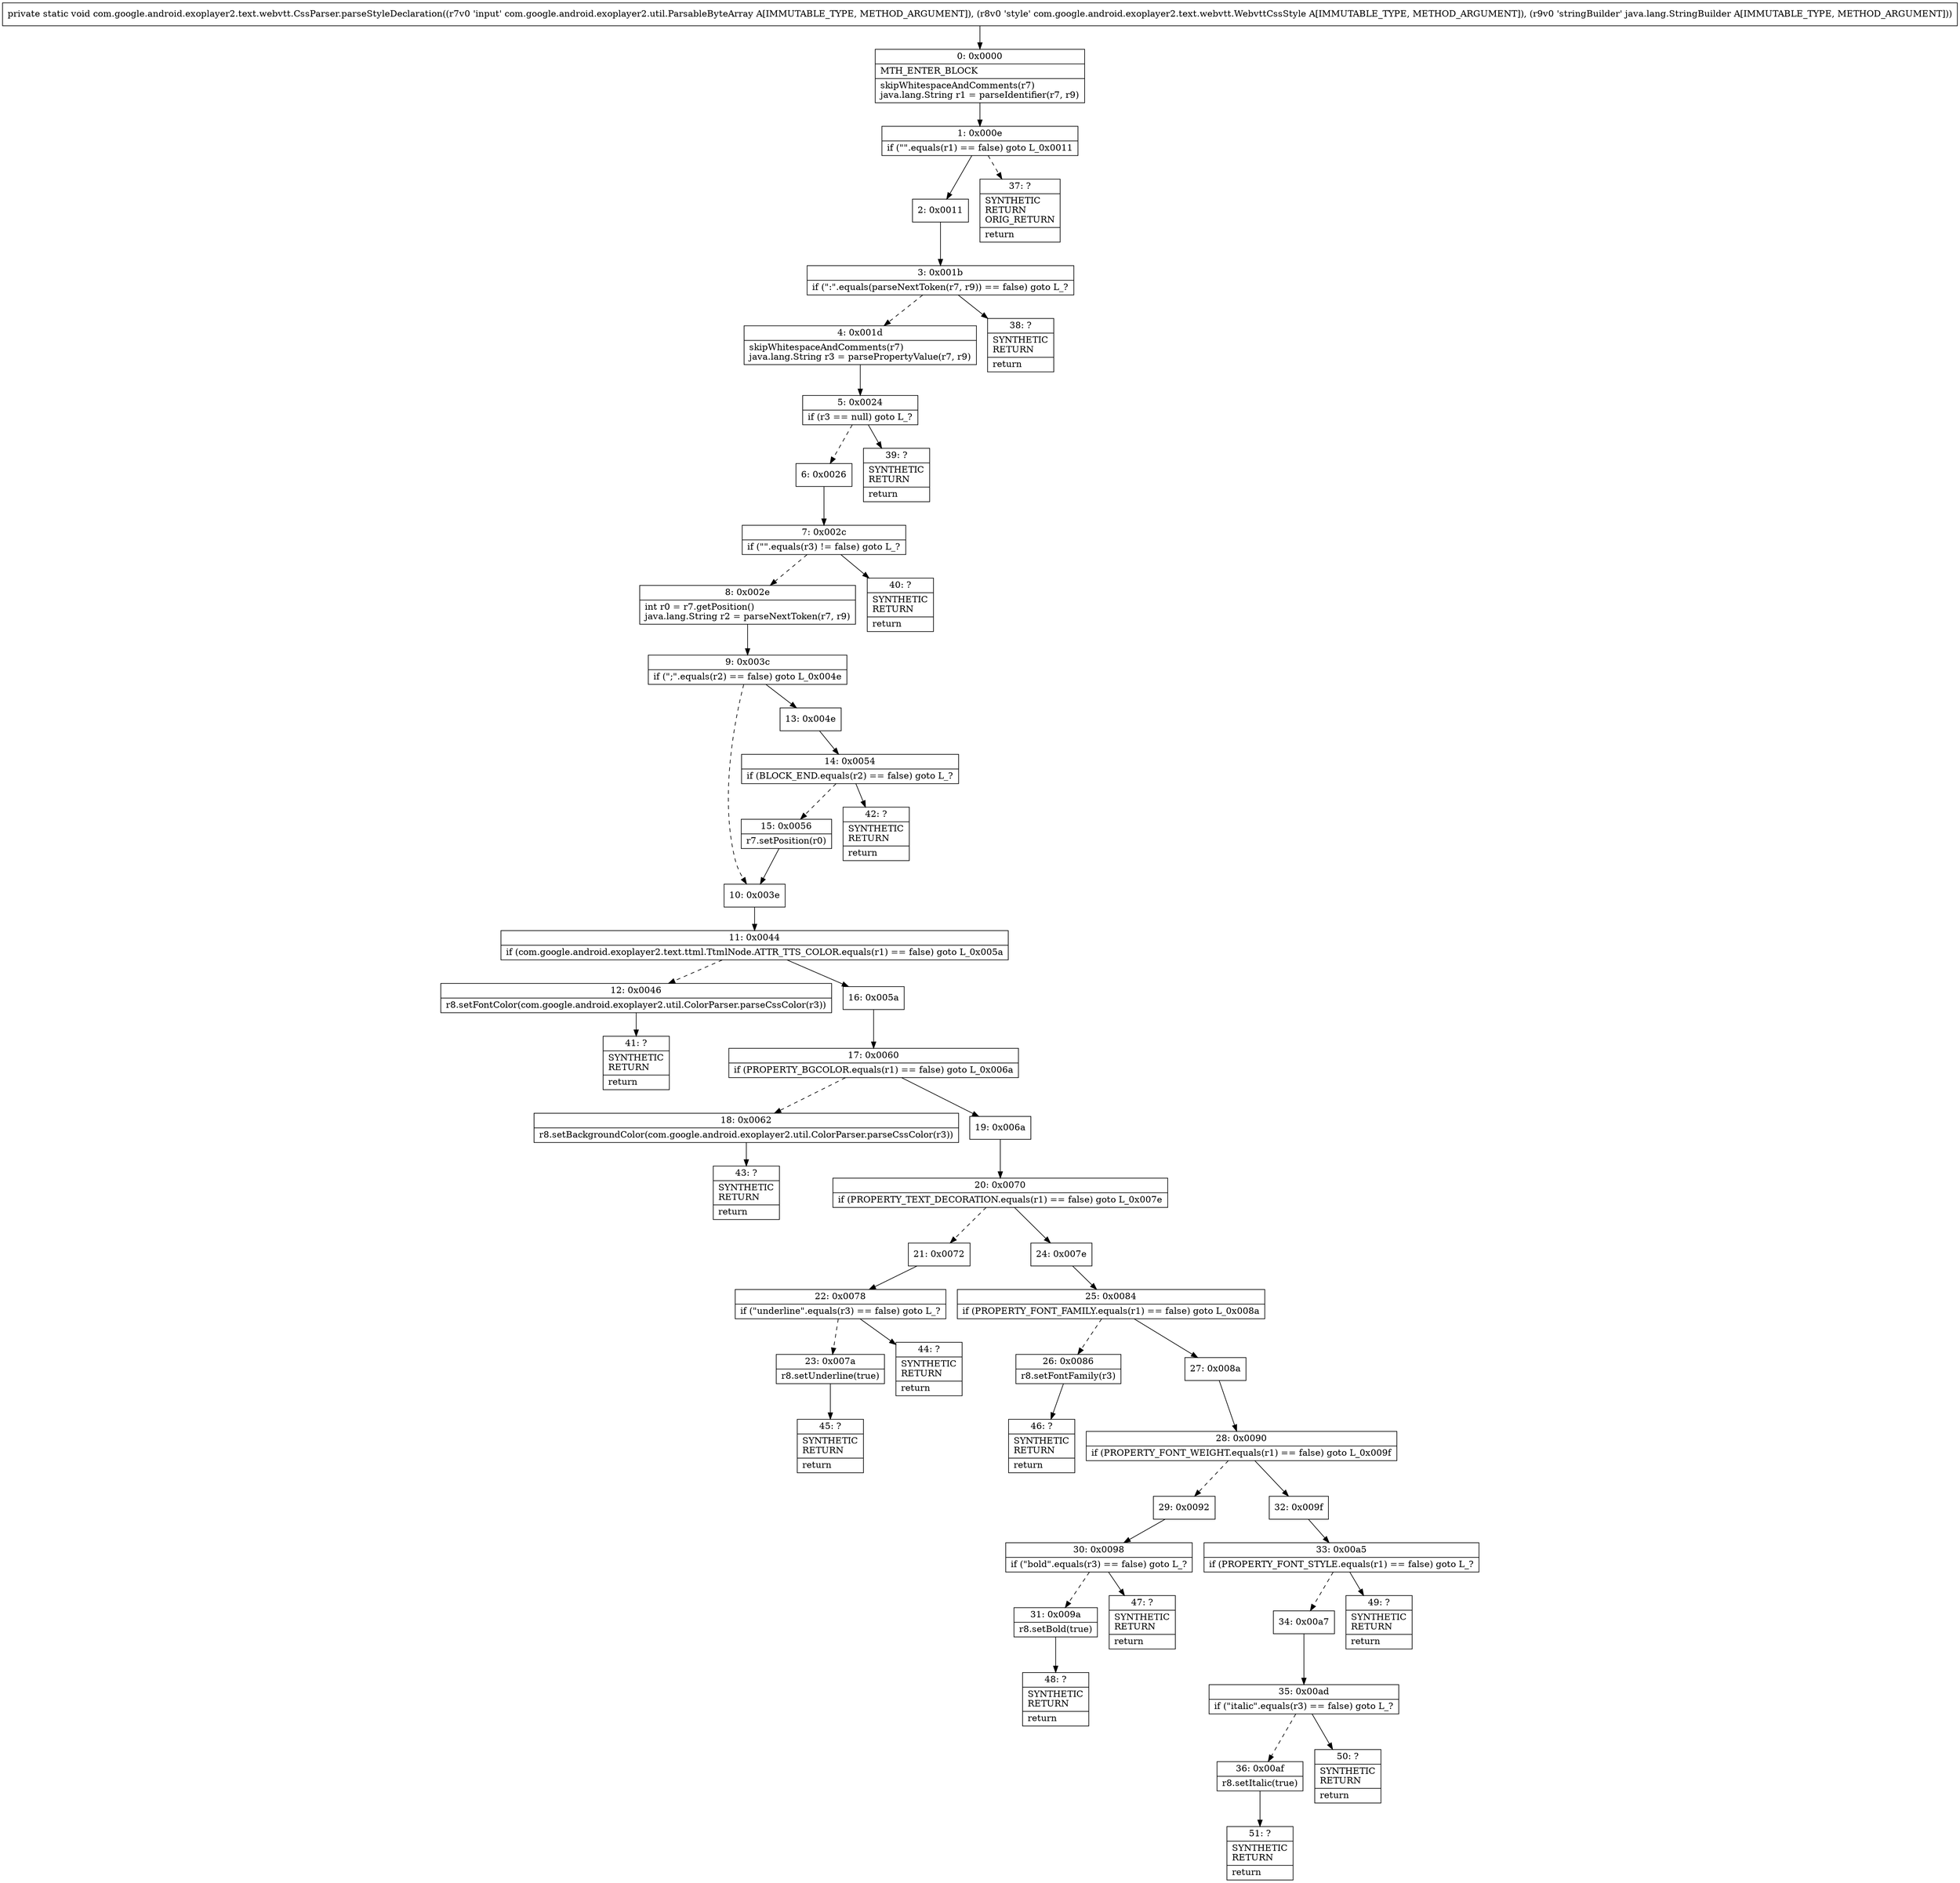 digraph "CFG forcom.google.android.exoplayer2.text.webvtt.CssParser.parseStyleDeclaration(Lcom\/google\/android\/exoplayer2\/util\/ParsableByteArray;Lcom\/google\/android\/exoplayer2\/text\/webvtt\/WebvttCssStyle;Ljava\/lang\/StringBuilder;)V" {
Node_0 [shape=record,label="{0\:\ 0x0000|MTH_ENTER_BLOCK\l|skipWhitespaceAndComments(r7)\ljava.lang.String r1 = parseIdentifier(r7, r9)\l}"];
Node_1 [shape=record,label="{1\:\ 0x000e|if (\"\".equals(r1) == false) goto L_0x0011\l}"];
Node_2 [shape=record,label="{2\:\ 0x0011}"];
Node_3 [shape=record,label="{3\:\ 0x001b|if (\":\".equals(parseNextToken(r7, r9)) == false) goto L_?\l}"];
Node_4 [shape=record,label="{4\:\ 0x001d|skipWhitespaceAndComments(r7)\ljava.lang.String r3 = parsePropertyValue(r7, r9)\l}"];
Node_5 [shape=record,label="{5\:\ 0x0024|if (r3 == null) goto L_?\l}"];
Node_6 [shape=record,label="{6\:\ 0x0026}"];
Node_7 [shape=record,label="{7\:\ 0x002c|if (\"\".equals(r3) != false) goto L_?\l}"];
Node_8 [shape=record,label="{8\:\ 0x002e|int r0 = r7.getPosition()\ljava.lang.String r2 = parseNextToken(r7, r9)\l}"];
Node_9 [shape=record,label="{9\:\ 0x003c|if (\";\".equals(r2) == false) goto L_0x004e\l}"];
Node_10 [shape=record,label="{10\:\ 0x003e}"];
Node_11 [shape=record,label="{11\:\ 0x0044|if (com.google.android.exoplayer2.text.ttml.TtmlNode.ATTR_TTS_COLOR.equals(r1) == false) goto L_0x005a\l}"];
Node_12 [shape=record,label="{12\:\ 0x0046|r8.setFontColor(com.google.android.exoplayer2.util.ColorParser.parseCssColor(r3))\l}"];
Node_13 [shape=record,label="{13\:\ 0x004e}"];
Node_14 [shape=record,label="{14\:\ 0x0054|if (BLOCK_END.equals(r2) == false) goto L_?\l}"];
Node_15 [shape=record,label="{15\:\ 0x0056|r7.setPosition(r0)\l}"];
Node_16 [shape=record,label="{16\:\ 0x005a}"];
Node_17 [shape=record,label="{17\:\ 0x0060|if (PROPERTY_BGCOLOR.equals(r1) == false) goto L_0x006a\l}"];
Node_18 [shape=record,label="{18\:\ 0x0062|r8.setBackgroundColor(com.google.android.exoplayer2.util.ColorParser.parseCssColor(r3))\l}"];
Node_19 [shape=record,label="{19\:\ 0x006a}"];
Node_20 [shape=record,label="{20\:\ 0x0070|if (PROPERTY_TEXT_DECORATION.equals(r1) == false) goto L_0x007e\l}"];
Node_21 [shape=record,label="{21\:\ 0x0072}"];
Node_22 [shape=record,label="{22\:\ 0x0078|if (\"underline\".equals(r3) == false) goto L_?\l}"];
Node_23 [shape=record,label="{23\:\ 0x007a|r8.setUnderline(true)\l}"];
Node_24 [shape=record,label="{24\:\ 0x007e}"];
Node_25 [shape=record,label="{25\:\ 0x0084|if (PROPERTY_FONT_FAMILY.equals(r1) == false) goto L_0x008a\l}"];
Node_26 [shape=record,label="{26\:\ 0x0086|r8.setFontFamily(r3)\l}"];
Node_27 [shape=record,label="{27\:\ 0x008a}"];
Node_28 [shape=record,label="{28\:\ 0x0090|if (PROPERTY_FONT_WEIGHT.equals(r1) == false) goto L_0x009f\l}"];
Node_29 [shape=record,label="{29\:\ 0x0092}"];
Node_30 [shape=record,label="{30\:\ 0x0098|if (\"bold\".equals(r3) == false) goto L_?\l}"];
Node_31 [shape=record,label="{31\:\ 0x009a|r8.setBold(true)\l}"];
Node_32 [shape=record,label="{32\:\ 0x009f}"];
Node_33 [shape=record,label="{33\:\ 0x00a5|if (PROPERTY_FONT_STYLE.equals(r1) == false) goto L_?\l}"];
Node_34 [shape=record,label="{34\:\ 0x00a7}"];
Node_35 [shape=record,label="{35\:\ 0x00ad|if (\"italic\".equals(r3) == false) goto L_?\l}"];
Node_36 [shape=record,label="{36\:\ 0x00af|r8.setItalic(true)\l}"];
Node_37 [shape=record,label="{37\:\ ?|SYNTHETIC\lRETURN\lORIG_RETURN\l|return\l}"];
Node_38 [shape=record,label="{38\:\ ?|SYNTHETIC\lRETURN\l|return\l}"];
Node_39 [shape=record,label="{39\:\ ?|SYNTHETIC\lRETURN\l|return\l}"];
Node_40 [shape=record,label="{40\:\ ?|SYNTHETIC\lRETURN\l|return\l}"];
Node_41 [shape=record,label="{41\:\ ?|SYNTHETIC\lRETURN\l|return\l}"];
Node_42 [shape=record,label="{42\:\ ?|SYNTHETIC\lRETURN\l|return\l}"];
Node_43 [shape=record,label="{43\:\ ?|SYNTHETIC\lRETURN\l|return\l}"];
Node_44 [shape=record,label="{44\:\ ?|SYNTHETIC\lRETURN\l|return\l}"];
Node_45 [shape=record,label="{45\:\ ?|SYNTHETIC\lRETURN\l|return\l}"];
Node_46 [shape=record,label="{46\:\ ?|SYNTHETIC\lRETURN\l|return\l}"];
Node_47 [shape=record,label="{47\:\ ?|SYNTHETIC\lRETURN\l|return\l}"];
Node_48 [shape=record,label="{48\:\ ?|SYNTHETIC\lRETURN\l|return\l}"];
Node_49 [shape=record,label="{49\:\ ?|SYNTHETIC\lRETURN\l|return\l}"];
Node_50 [shape=record,label="{50\:\ ?|SYNTHETIC\lRETURN\l|return\l}"];
Node_51 [shape=record,label="{51\:\ ?|SYNTHETIC\lRETURN\l|return\l}"];
MethodNode[shape=record,label="{private static void com.google.android.exoplayer2.text.webvtt.CssParser.parseStyleDeclaration((r7v0 'input' com.google.android.exoplayer2.util.ParsableByteArray A[IMMUTABLE_TYPE, METHOD_ARGUMENT]), (r8v0 'style' com.google.android.exoplayer2.text.webvtt.WebvttCssStyle A[IMMUTABLE_TYPE, METHOD_ARGUMENT]), (r9v0 'stringBuilder' java.lang.StringBuilder A[IMMUTABLE_TYPE, METHOD_ARGUMENT])) }"];
MethodNode -> Node_0;
Node_0 -> Node_1;
Node_1 -> Node_2;
Node_1 -> Node_37[style=dashed];
Node_2 -> Node_3;
Node_3 -> Node_4[style=dashed];
Node_3 -> Node_38;
Node_4 -> Node_5;
Node_5 -> Node_6[style=dashed];
Node_5 -> Node_39;
Node_6 -> Node_7;
Node_7 -> Node_8[style=dashed];
Node_7 -> Node_40;
Node_8 -> Node_9;
Node_9 -> Node_10[style=dashed];
Node_9 -> Node_13;
Node_10 -> Node_11;
Node_11 -> Node_12[style=dashed];
Node_11 -> Node_16;
Node_12 -> Node_41;
Node_13 -> Node_14;
Node_14 -> Node_15[style=dashed];
Node_14 -> Node_42;
Node_15 -> Node_10;
Node_16 -> Node_17;
Node_17 -> Node_18[style=dashed];
Node_17 -> Node_19;
Node_18 -> Node_43;
Node_19 -> Node_20;
Node_20 -> Node_21[style=dashed];
Node_20 -> Node_24;
Node_21 -> Node_22;
Node_22 -> Node_23[style=dashed];
Node_22 -> Node_44;
Node_23 -> Node_45;
Node_24 -> Node_25;
Node_25 -> Node_26[style=dashed];
Node_25 -> Node_27;
Node_26 -> Node_46;
Node_27 -> Node_28;
Node_28 -> Node_29[style=dashed];
Node_28 -> Node_32;
Node_29 -> Node_30;
Node_30 -> Node_31[style=dashed];
Node_30 -> Node_47;
Node_31 -> Node_48;
Node_32 -> Node_33;
Node_33 -> Node_34[style=dashed];
Node_33 -> Node_49;
Node_34 -> Node_35;
Node_35 -> Node_36[style=dashed];
Node_35 -> Node_50;
Node_36 -> Node_51;
}

